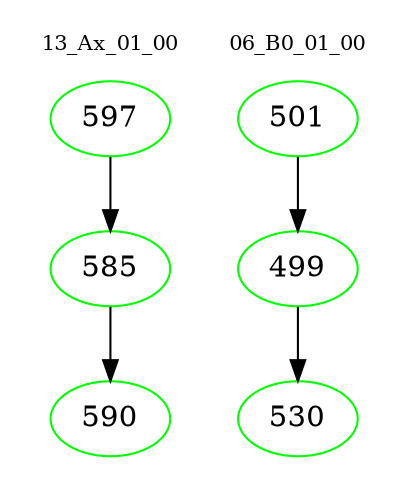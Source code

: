 digraph{
subgraph cluster_0 {
color = white
label = "13_Ax_01_00";
fontsize=10;
T0_597 [label="597", color="green"]
T0_597 -> T0_585 [color="black"]
T0_585 [label="585", color="green"]
T0_585 -> T0_590 [color="black"]
T0_590 [label="590", color="green"]
}
subgraph cluster_1 {
color = white
label = "06_B0_01_00";
fontsize=10;
T1_501 [label="501", color="green"]
T1_501 -> T1_499 [color="black"]
T1_499 [label="499", color="green"]
T1_499 -> T1_530 [color="black"]
T1_530 [label="530", color="green"]
}
}
